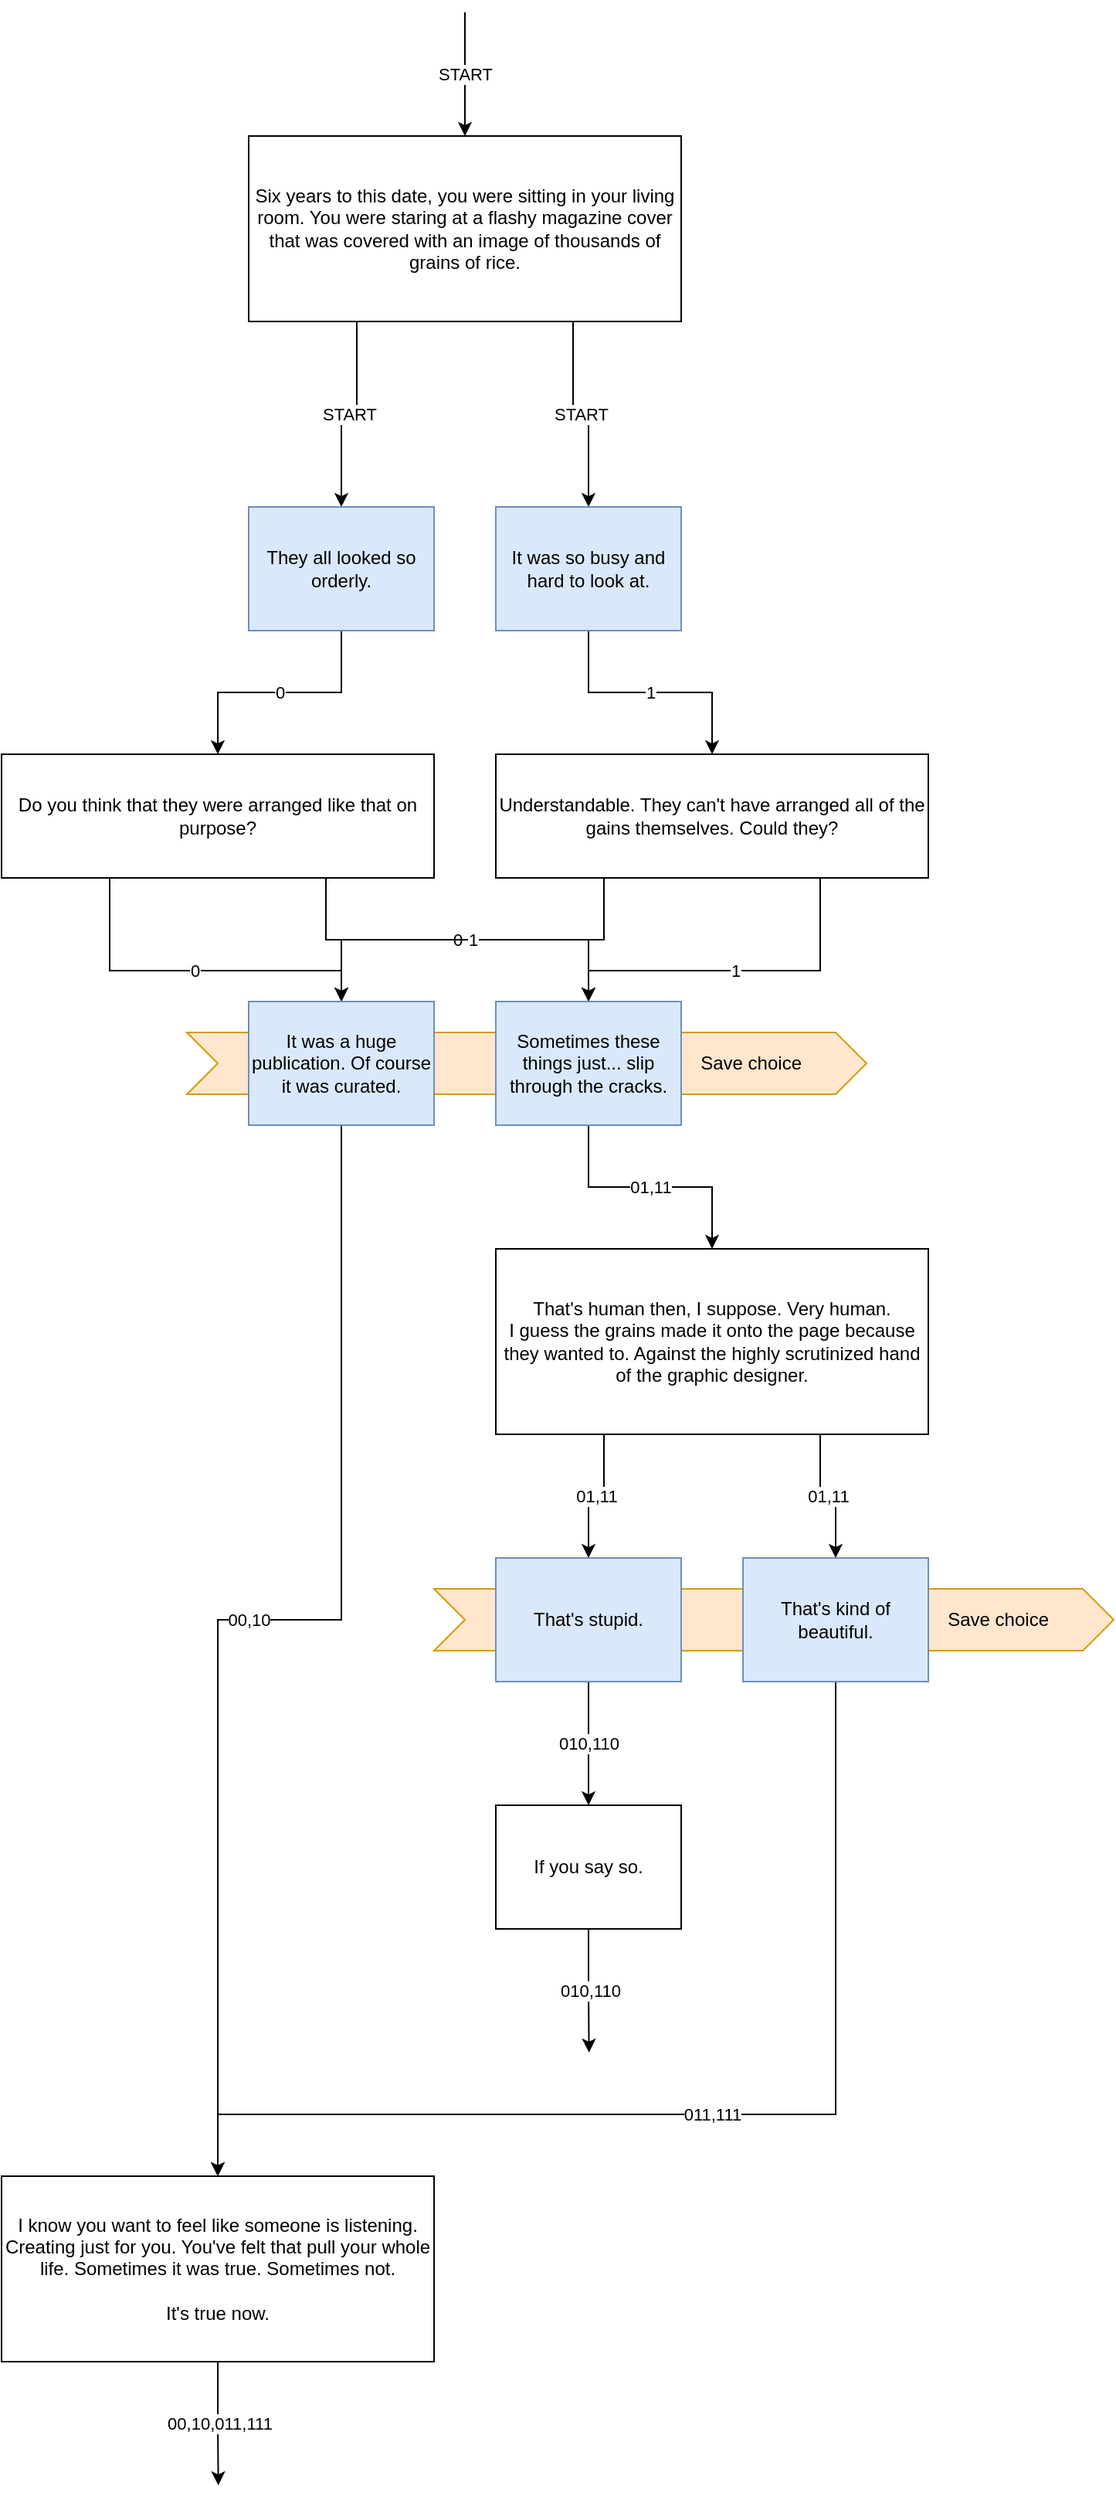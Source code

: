 <mxfile version="20.8.16" type="device"><diagram name="Page-1" id="XscYb_zAvMHKWh-82GIA"><mxGraphModel dx="1434" dy="956" grid="1" gridSize="10" guides="1" tooltips="1" connect="1" arrows="1" fold="1" page="1" pageScale="1" pageWidth="800" pageHeight="1000" math="0" shadow="0"><root><mxCell id="0"/><mxCell id="1" parent="0"/><mxCell id="JvPFt8mbIME4Phg6q2DA-27" value="Save choice" style="shape=step;perimeter=stepPerimeter;whiteSpace=wrap;html=1;fixedSize=1;fillColor=#ffe6cc;strokeColor=#d79b00;align=right;spacingRight=40;" parent="1" vertex="1"><mxGeometry x="320" y="1060" width="440" height="40" as="geometry"/></mxCell><mxCell id="JvPFt8mbIME4Phg6q2DA-19" value="Save choice" style="shape=step;perimeter=stepPerimeter;whiteSpace=wrap;html=1;fixedSize=1;fillColor=#ffe6cc;strokeColor=#d79b00;align=right;spacingRight=40;" parent="1" vertex="1"><mxGeometry x="160" y="700" width="440" height="40" as="geometry"/></mxCell><mxCell id="JvPFt8mbIME4Phg6q2DA-5" value="START" style="edgeStyle=orthogonalEdgeStyle;rounded=0;orthogonalLoop=1;jettySize=auto;html=1;exitX=0.25;exitY=1;exitDx=0;exitDy=0;entryX=0.5;entryY=0;entryDx=0;entryDy=0;" parent="1" source="JvPFt8mbIME4Phg6q2DA-1" target="JvPFt8mbIME4Phg6q2DA-2" edge="1"><mxGeometry relative="1" as="geometry"/></mxCell><mxCell id="JvPFt8mbIME4Phg6q2DA-6" value="START" style="edgeStyle=orthogonalEdgeStyle;rounded=0;orthogonalLoop=1;jettySize=auto;html=1;exitX=0.75;exitY=1;exitDx=0;exitDy=0;entryX=0.5;entryY=0;entryDx=0;entryDy=0;" parent="1" source="JvPFt8mbIME4Phg6q2DA-1" target="JvPFt8mbIME4Phg6q2DA-3" edge="1"><mxGeometry relative="1" as="geometry"/></mxCell><mxCell id="JvPFt8mbIME4Phg6q2DA-32" value="START" style="edgeStyle=orthogonalEdgeStyle;rounded=0;orthogonalLoop=1;jettySize=auto;html=1;exitX=0.5;exitY=0;exitDx=0;exitDy=0;startArrow=classic;startFill=1;endArrow=none;endFill=0;" parent="1" source="JvPFt8mbIME4Phg6q2DA-1" edge="1"><mxGeometry relative="1" as="geometry"><mxPoint x="340" y="40" as="targetPoint"/></mxGeometry></mxCell><mxCell id="JvPFt8mbIME4Phg6q2DA-1" value="Six years to this date, you were sitting in your living room. You were staring at a flashy magazine cover that was covered with an image of thousands of grains of rice." style="rounded=0;whiteSpace=wrap;html=1;" parent="1" vertex="1"><mxGeometry x="200" y="120" width="280" height="120" as="geometry"/></mxCell><mxCell id="JvPFt8mbIME4Phg6q2DA-9" value="0" style="edgeStyle=orthogonalEdgeStyle;rounded=0;orthogonalLoop=1;jettySize=auto;html=1;exitX=0.5;exitY=1;exitDx=0;exitDy=0;entryX=0.5;entryY=0;entryDx=0;entryDy=0;" parent="1" source="JvPFt8mbIME4Phg6q2DA-2" target="JvPFt8mbIME4Phg6q2DA-7" edge="1"><mxGeometry relative="1" as="geometry"/></mxCell><mxCell id="JvPFt8mbIME4Phg6q2DA-2" value="They all looked so orderly." style="rounded=0;whiteSpace=wrap;html=1;fillColor=#dae8fc;strokeColor=#6c8ebf;" parent="1" vertex="1"><mxGeometry x="200" y="360" width="120" height="80" as="geometry"/></mxCell><mxCell id="JvPFt8mbIME4Phg6q2DA-10" value="1" style="edgeStyle=orthogonalEdgeStyle;rounded=0;orthogonalLoop=1;jettySize=auto;html=1;exitX=0.5;exitY=1;exitDx=0;exitDy=0;entryX=0.5;entryY=0;entryDx=0;entryDy=0;" parent="1" source="JvPFt8mbIME4Phg6q2DA-3" target="JvPFt8mbIME4Phg6q2DA-8" edge="1"><mxGeometry relative="1" as="geometry"/></mxCell><mxCell id="JvPFt8mbIME4Phg6q2DA-3" value="It was so busy and hard to look at." style="rounded=0;whiteSpace=wrap;html=1;fillColor=#dae8fc;strokeColor=#6c8ebf;" parent="1" vertex="1"><mxGeometry x="360" y="360" width="120" height="80" as="geometry"/></mxCell><mxCell id="JvPFt8mbIME4Phg6q2DA-14" value="0" style="edgeStyle=orthogonalEdgeStyle;rounded=0;orthogonalLoop=1;jettySize=auto;html=1;exitX=0.25;exitY=1;exitDx=0;exitDy=0;entryX=0.5;entryY=0;entryDx=0;entryDy=0;" parent="1" source="JvPFt8mbIME4Phg6q2DA-7" target="JvPFt8mbIME4Phg6q2DA-11" edge="1"><mxGeometry relative="1" as="geometry"><Array as="points"><mxPoint x="110" y="660"/><mxPoint x="260" y="660"/></Array></mxGeometry></mxCell><mxCell id="JvPFt8mbIME4Phg6q2DA-15" value="0" style="edgeStyle=orthogonalEdgeStyle;rounded=0;orthogonalLoop=1;jettySize=auto;html=1;exitX=0.75;exitY=1;exitDx=0;exitDy=0;entryX=0.5;entryY=0;entryDx=0;entryDy=0;" parent="1" source="JvPFt8mbIME4Phg6q2DA-7" target="JvPFt8mbIME4Phg6q2DA-13" edge="1"><mxGeometry relative="1" as="geometry"/></mxCell><mxCell id="JvPFt8mbIME4Phg6q2DA-7" value="Do you think that they were arranged like that on purpose?" style="rounded=0;whiteSpace=wrap;html=1;" parent="1" vertex="1"><mxGeometry x="40" y="520" width="280" height="80" as="geometry"/></mxCell><mxCell id="JvPFt8mbIME4Phg6q2DA-16" value="1" style="edgeStyle=orthogonalEdgeStyle;rounded=0;orthogonalLoop=1;jettySize=auto;html=1;exitX=0.25;exitY=1;exitDx=0;exitDy=0;entryX=0.5;entryY=0;entryDx=0;entryDy=0;" parent="1" source="JvPFt8mbIME4Phg6q2DA-8" target="JvPFt8mbIME4Phg6q2DA-11" edge="1"><mxGeometry relative="1" as="geometry"/></mxCell><mxCell id="JvPFt8mbIME4Phg6q2DA-17" value="1" style="edgeStyle=orthogonalEdgeStyle;rounded=0;orthogonalLoop=1;jettySize=auto;html=1;exitX=0.75;exitY=1;exitDx=0;exitDy=0;entryX=0.5;entryY=0;entryDx=0;entryDy=0;" parent="1" source="JvPFt8mbIME4Phg6q2DA-8" target="JvPFt8mbIME4Phg6q2DA-13" edge="1"><mxGeometry relative="1" as="geometry"><Array as="points"><mxPoint x="570" y="660"/><mxPoint x="420" y="660"/></Array></mxGeometry></mxCell><mxCell id="JvPFt8mbIME4Phg6q2DA-8" value="Understandable. They can't have arranged all of the gains themselves. Could they?" style="rounded=0;whiteSpace=wrap;html=1;" parent="1" vertex="1"><mxGeometry x="360" y="520" width="280" height="80" as="geometry"/></mxCell><mxCell id="JvPFt8mbIME4Phg6q2DA-20" value="00,10" style="edgeStyle=orthogonalEdgeStyle;rounded=0;orthogonalLoop=1;jettySize=auto;html=1;exitX=0.5;exitY=1;exitDx=0;exitDy=0;entryX=0.5;entryY=0;entryDx=0;entryDy=0;" parent="1" source="JvPFt8mbIME4Phg6q2DA-11" target="JvPFt8mbIME4Phg6q2DA-18" edge="1"><mxGeometry relative="1" as="geometry"><Array as="points"><mxPoint x="260" y="1080"/><mxPoint x="180" y="1080"/></Array></mxGeometry></mxCell><mxCell id="JvPFt8mbIME4Phg6q2DA-11" value="It was a huge publication. Of course it was curated." style="rounded=0;whiteSpace=wrap;html=1;fillColor=#dae8fc;strokeColor=#6c8ebf;" parent="1" vertex="1"><mxGeometry x="200" y="680" width="120" height="80" as="geometry"/></mxCell><mxCell id="JvPFt8mbIME4Phg6q2DA-22" value="01,11" style="edgeStyle=orthogonalEdgeStyle;rounded=0;orthogonalLoop=1;jettySize=auto;html=1;exitX=0.5;exitY=1;exitDx=0;exitDy=0;entryX=0.5;entryY=0;entryDx=0;entryDy=0;" parent="1" source="JvPFt8mbIME4Phg6q2DA-13" target="JvPFt8mbIME4Phg6q2DA-21" edge="1"><mxGeometry relative="1" as="geometry"/></mxCell><mxCell id="JvPFt8mbIME4Phg6q2DA-13" value="Sometimes these things just... slip through the cracks." style="rounded=0;whiteSpace=wrap;html=1;fillColor=#dae8fc;strokeColor=#6c8ebf;" parent="1" vertex="1"><mxGeometry x="360" y="680" width="120" height="80" as="geometry"/></mxCell><mxCell id="JvPFt8mbIME4Phg6q2DA-33" value="00,10,011,111" style="edgeStyle=orthogonalEdgeStyle;rounded=0;orthogonalLoop=1;jettySize=auto;html=1;exitX=0.5;exitY=1;exitDx=0;exitDy=0;startArrow=none;startFill=0;endArrow=classic;endFill=1;" parent="1" source="JvPFt8mbIME4Phg6q2DA-18" edge="1"><mxGeometry relative="1" as="geometry"><mxPoint x="180.333" y="1640" as="targetPoint"/></mxGeometry></mxCell><mxCell id="JvPFt8mbIME4Phg6q2DA-18" value="I know you want to feel like someone is listening. Creating just for you. You've felt that pull your whole life. Sometimes it was true. Sometimes not.&lt;br&gt;&lt;br&gt;It's true now." style="rounded=0;whiteSpace=wrap;html=1;" parent="1" vertex="1"><mxGeometry x="40" y="1440" width="280" height="120" as="geometry"/></mxCell><mxCell id="JvPFt8mbIME4Phg6q2DA-25" value="01,11" style="edgeStyle=orthogonalEdgeStyle;rounded=0;orthogonalLoop=1;jettySize=auto;html=1;exitX=0.25;exitY=1;exitDx=0;exitDy=0;entryX=0.5;entryY=0;entryDx=0;entryDy=0;" parent="1" source="JvPFt8mbIME4Phg6q2DA-21" target="JvPFt8mbIME4Phg6q2DA-23" edge="1"><mxGeometry relative="1" as="geometry"/></mxCell><mxCell id="JvPFt8mbIME4Phg6q2DA-26" value="01,11" style="edgeStyle=orthogonalEdgeStyle;rounded=0;orthogonalLoop=1;jettySize=auto;html=1;exitX=0.75;exitY=1;exitDx=0;exitDy=0;entryX=0.5;entryY=0;entryDx=0;entryDy=0;" parent="1" source="JvPFt8mbIME4Phg6q2DA-21" target="JvPFt8mbIME4Phg6q2DA-24" edge="1"><mxGeometry relative="1" as="geometry"/></mxCell><mxCell id="JvPFt8mbIME4Phg6q2DA-21" value="That's human then, I suppose. Very human.&lt;br&gt;I guess the grains made it onto the page because they wanted to. Against the highly scrutinized hand of the graphic designer." style="rounded=0;whiteSpace=wrap;html=1;" parent="1" vertex="1"><mxGeometry x="360" y="840" width="280" height="120" as="geometry"/></mxCell><mxCell id="JvPFt8mbIME4Phg6q2DA-29" value="010,110" style="edgeStyle=orthogonalEdgeStyle;rounded=0;orthogonalLoop=1;jettySize=auto;html=1;exitX=0.5;exitY=1;exitDx=0;exitDy=0;entryX=0.5;entryY=0;entryDx=0;entryDy=0;" parent="1" source="JvPFt8mbIME4Phg6q2DA-23" target="JvPFt8mbIME4Phg6q2DA-28" edge="1"><mxGeometry relative="1" as="geometry"/></mxCell><mxCell id="JvPFt8mbIME4Phg6q2DA-23" value="That's stupid." style="rounded=0;whiteSpace=wrap;html=1;fillColor=#dae8fc;strokeColor=#6c8ebf;" parent="1" vertex="1"><mxGeometry x="360" y="1040" width="120" height="80" as="geometry"/></mxCell><mxCell id="JvPFt8mbIME4Phg6q2DA-31" value="011,111" style="edgeStyle=orthogonalEdgeStyle;rounded=0;orthogonalLoop=1;jettySize=auto;html=1;exitX=0.5;exitY=1;exitDx=0;exitDy=0;entryX=0.5;entryY=0;entryDx=0;entryDy=0;" parent="1" source="JvPFt8mbIME4Phg6q2DA-24" target="JvPFt8mbIME4Phg6q2DA-18" edge="1"><mxGeometry relative="1" as="geometry"><Array as="points"><mxPoint x="580" y="1400"/><mxPoint x="180" y="1400"/></Array></mxGeometry></mxCell><mxCell id="JvPFt8mbIME4Phg6q2DA-24" value="That's kind of beautiful." style="rounded=0;whiteSpace=wrap;html=1;fillColor=#dae8fc;strokeColor=#6c8ebf;" parent="1" vertex="1"><mxGeometry x="520" y="1040" width="120" height="80" as="geometry"/></mxCell><mxCell id="JvPFt8mbIME4Phg6q2DA-34" value="010,110" style="edgeStyle=orthogonalEdgeStyle;rounded=0;orthogonalLoop=1;jettySize=auto;html=1;exitX=0.5;exitY=1;exitDx=0;exitDy=0;startArrow=none;startFill=0;endArrow=classic;endFill=1;" parent="1" source="JvPFt8mbIME4Phg6q2DA-28" edge="1"><mxGeometry relative="1" as="geometry"><mxPoint x="420.333" y="1360" as="targetPoint"/></mxGeometry></mxCell><mxCell id="JvPFt8mbIME4Phg6q2DA-28" value="If you say so." style="rounded=0;whiteSpace=wrap;html=1;" parent="1" vertex="1"><mxGeometry x="360" y="1200" width="120" height="80" as="geometry"/></mxCell></root></mxGraphModel></diagram></mxfile>